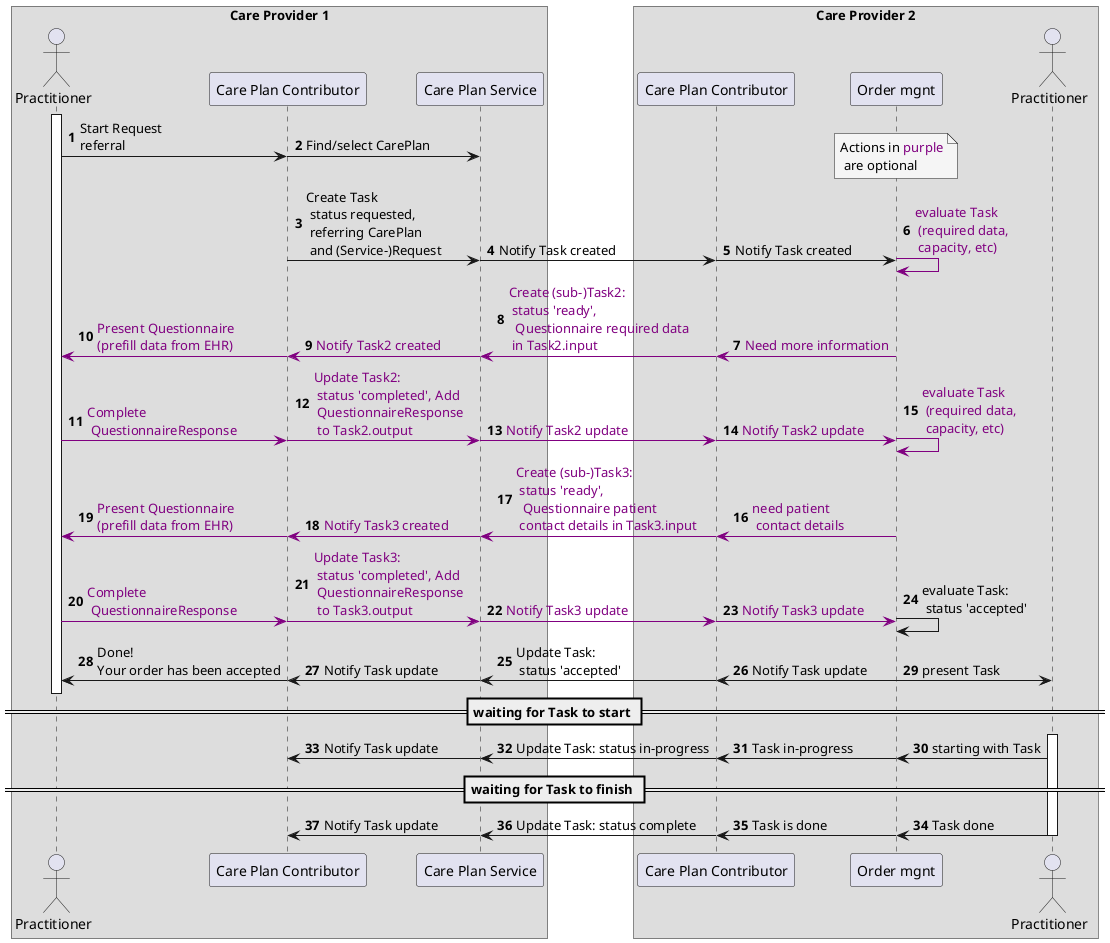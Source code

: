 @startuml overview-task-negotiation-1-2
autonumber
!pragma teoz true

box Care Provider 1
    actor "Practitioner" as Practitioner1
    participant "Care Plan Contributor" as CPC1
    participant "Care Plan Service" as CPS
end box
box Care Provider 2
     participant "Care Plan Contributor" as CPC2
    participant "Order mgnt" as EHR2
    actor "Practitioner" as Practitioner2
end box

activate Practitioner1
Practitioner1 -> CPC1 : Start Request\nreferral
& CPC1 -> CPS : Find/select CarePlan
& note over EHR2 #WhiteSmoke
Actions in <color #purple>purple
 are optional
end note
CPC1 -> CPS : Create Task\n status requested,\n referring CarePlan\n and (Service-)Request
& CPS -> CPC2  : Notify Task created
& CPC2 -> EHR2  : Notify Task created
& EHR2 -[#purple]> EHR2 : <color #purple>evaluate Task\n <color #purple>(required data,\n <color #purple>capacity, etc)


EHR2 -[#purple]> CPC2 : <color #purple>Need more information
& CPC2 -[#purple]> CPS  : <color #purple>Create (sub-)Task2:\n <color #purple>status 'ready',\n <color #purple> Questionnaire required data\n <color #purple>in Task2.input
& CPS -[#purple]> CPC1 : <color #purple>Notify Task2 created
& CPC1 -[#purple]> Practitioner1 : <color #purple>Present Questionnaire\n<color #purple>(prefill data from EHR)

Practitioner1 -[#purple]> CPC1 : <color #purple>Complete\n <color #purple>QuestionnaireResponse
& CPC1 -[#purple]> CPS : <color #purple>Update Task2: \n <color #purple>status 'completed', Add\n <color #purple>QuestionnaireResponse\n <color #purple>to Task2.output
& CPS -[#purple]> CPC2 : <color #purple>Notify Task2 update
& CPC2 -[#purple]> EHR2 : <color #purple>Notify Task2 update
& EHR2 -[#purple]> EHR2 : <color #purple>evaluate Task\n <color #purple>(required data,\n <color #purple>capacity, etc)

EHR2 -[#purple]> CPC2 : <color #purple>need patient\n <color #purple>contact details
& CPC2 -[#purple]> CPS : <color #purple>Create (sub-)Task3: \n <color #purple>status 'ready',\n <color #purple> Questionnaire patient\n <color #purple>contact details in Task3.input
& CPS -[#purple]> CPC1 :<color #purple>Notify Task3 created
& CPC1 -[#purple]> Practitioner1 : <color #purple>Present Questionnaire\n<color #purple>(prefill data from EHR)

Practitioner1 -[#purple]> CPC1 : <color #purple>Complete\n <color #purple>QuestionnaireResponse
& CPC1 -[#purple]> CPS : <color #purple>Update Task3: \n <color #purple>status 'completed', Add\n <color #purple>QuestionnaireResponse\n <color #purple>to Task3.output
& CPS -[#purple]> CPC2 : <color #purple>Notify Task3 update
& CPC2 -[#purple]> EHR2 : <color #purple>Notify Task3 update
& EHR2 -> EHR2 : evaluate Task:\n status 'accepted'

CPC2 -> CPS : Update Task: \n status 'accepted'
& EHR2 -> CPC2 : Notify Task update
& CPS -> CPC1 : Notify Task update
& CPC1 -> Practitioner1 : Done!\nYour order has been accepted
& EHR2 -> Practitioner2 : present Task
deactivate Practitioner1

== waiting for Task to start ==
activate Practitioner2
Practitioner2 -> EHR2 : starting with Task
& EHR2 -> CPC2 : Task in-progress
& CPC2 -> CPS : Update Task: status in-progress
& CPS -> CPC1 : Notify Task update

== waiting for Task to finish ==
Practitioner2 -> EHR2 : Task done
& EHR2 -> CPC2 : Task is done
& CPC2 -> CPS : Update Task: status complete
& CPS -> CPC1 : Notify Task update
deactivate Practitioner2
@enduml
